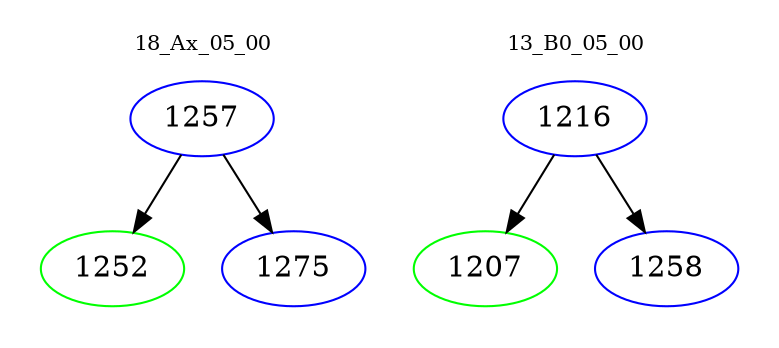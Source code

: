 digraph{
subgraph cluster_0 {
color = white
label = "18_Ax_05_00";
fontsize=10;
T0_1257 [label="1257", color="blue"]
T0_1257 -> T0_1252 [color="black"]
T0_1252 [label="1252", color="green"]
T0_1257 -> T0_1275 [color="black"]
T0_1275 [label="1275", color="blue"]
}
subgraph cluster_1 {
color = white
label = "13_B0_05_00";
fontsize=10;
T1_1216 [label="1216", color="blue"]
T1_1216 -> T1_1207 [color="black"]
T1_1207 [label="1207", color="green"]
T1_1216 -> T1_1258 [color="black"]
T1_1258 [label="1258", color="blue"]
}
}
